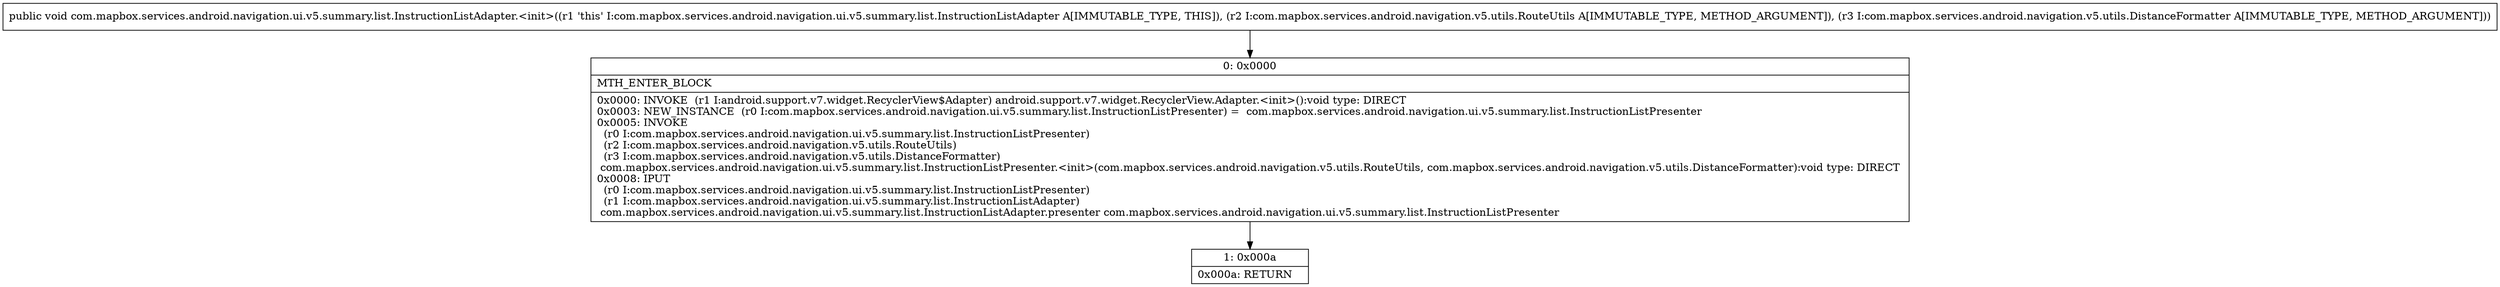 digraph "CFG forcom.mapbox.services.android.navigation.ui.v5.summary.list.InstructionListAdapter.\<init\>(Lcom\/mapbox\/services\/android\/navigation\/v5\/utils\/RouteUtils;Lcom\/mapbox\/services\/android\/navigation\/v5\/utils\/DistanceFormatter;)V" {
Node_0 [shape=record,label="{0\:\ 0x0000|MTH_ENTER_BLOCK\l|0x0000: INVOKE  (r1 I:android.support.v7.widget.RecyclerView$Adapter) android.support.v7.widget.RecyclerView.Adapter.\<init\>():void type: DIRECT \l0x0003: NEW_INSTANCE  (r0 I:com.mapbox.services.android.navigation.ui.v5.summary.list.InstructionListPresenter) =  com.mapbox.services.android.navigation.ui.v5.summary.list.InstructionListPresenter \l0x0005: INVOKE  \l  (r0 I:com.mapbox.services.android.navigation.ui.v5.summary.list.InstructionListPresenter)\l  (r2 I:com.mapbox.services.android.navigation.v5.utils.RouteUtils)\l  (r3 I:com.mapbox.services.android.navigation.v5.utils.DistanceFormatter)\l com.mapbox.services.android.navigation.ui.v5.summary.list.InstructionListPresenter.\<init\>(com.mapbox.services.android.navigation.v5.utils.RouteUtils, com.mapbox.services.android.navigation.v5.utils.DistanceFormatter):void type: DIRECT \l0x0008: IPUT  \l  (r0 I:com.mapbox.services.android.navigation.ui.v5.summary.list.InstructionListPresenter)\l  (r1 I:com.mapbox.services.android.navigation.ui.v5.summary.list.InstructionListAdapter)\l com.mapbox.services.android.navigation.ui.v5.summary.list.InstructionListAdapter.presenter com.mapbox.services.android.navigation.ui.v5.summary.list.InstructionListPresenter \l}"];
Node_1 [shape=record,label="{1\:\ 0x000a|0x000a: RETURN   \l}"];
MethodNode[shape=record,label="{public void com.mapbox.services.android.navigation.ui.v5.summary.list.InstructionListAdapter.\<init\>((r1 'this' I:com.mapbox.services.android.navigation.ui.v5.summary.list.InstructionListAdapter A[IMMUTABLE_TYPE, THIS]), (r2 I:com.mapbox.services.android.navigation.v5.utils.RouteUtils A[IMMUTABLE_TYPE, METHOD_ARGUMENT]), (r3 I:com.mapbox.services.android.navigation.v5.utils.DistanceFormatter A[IMMUTABLE_TYPE, METHOD_ARGUMENT])) }"];
MethodNode -> Node_0;
Node_0 -> Node_1;
}

